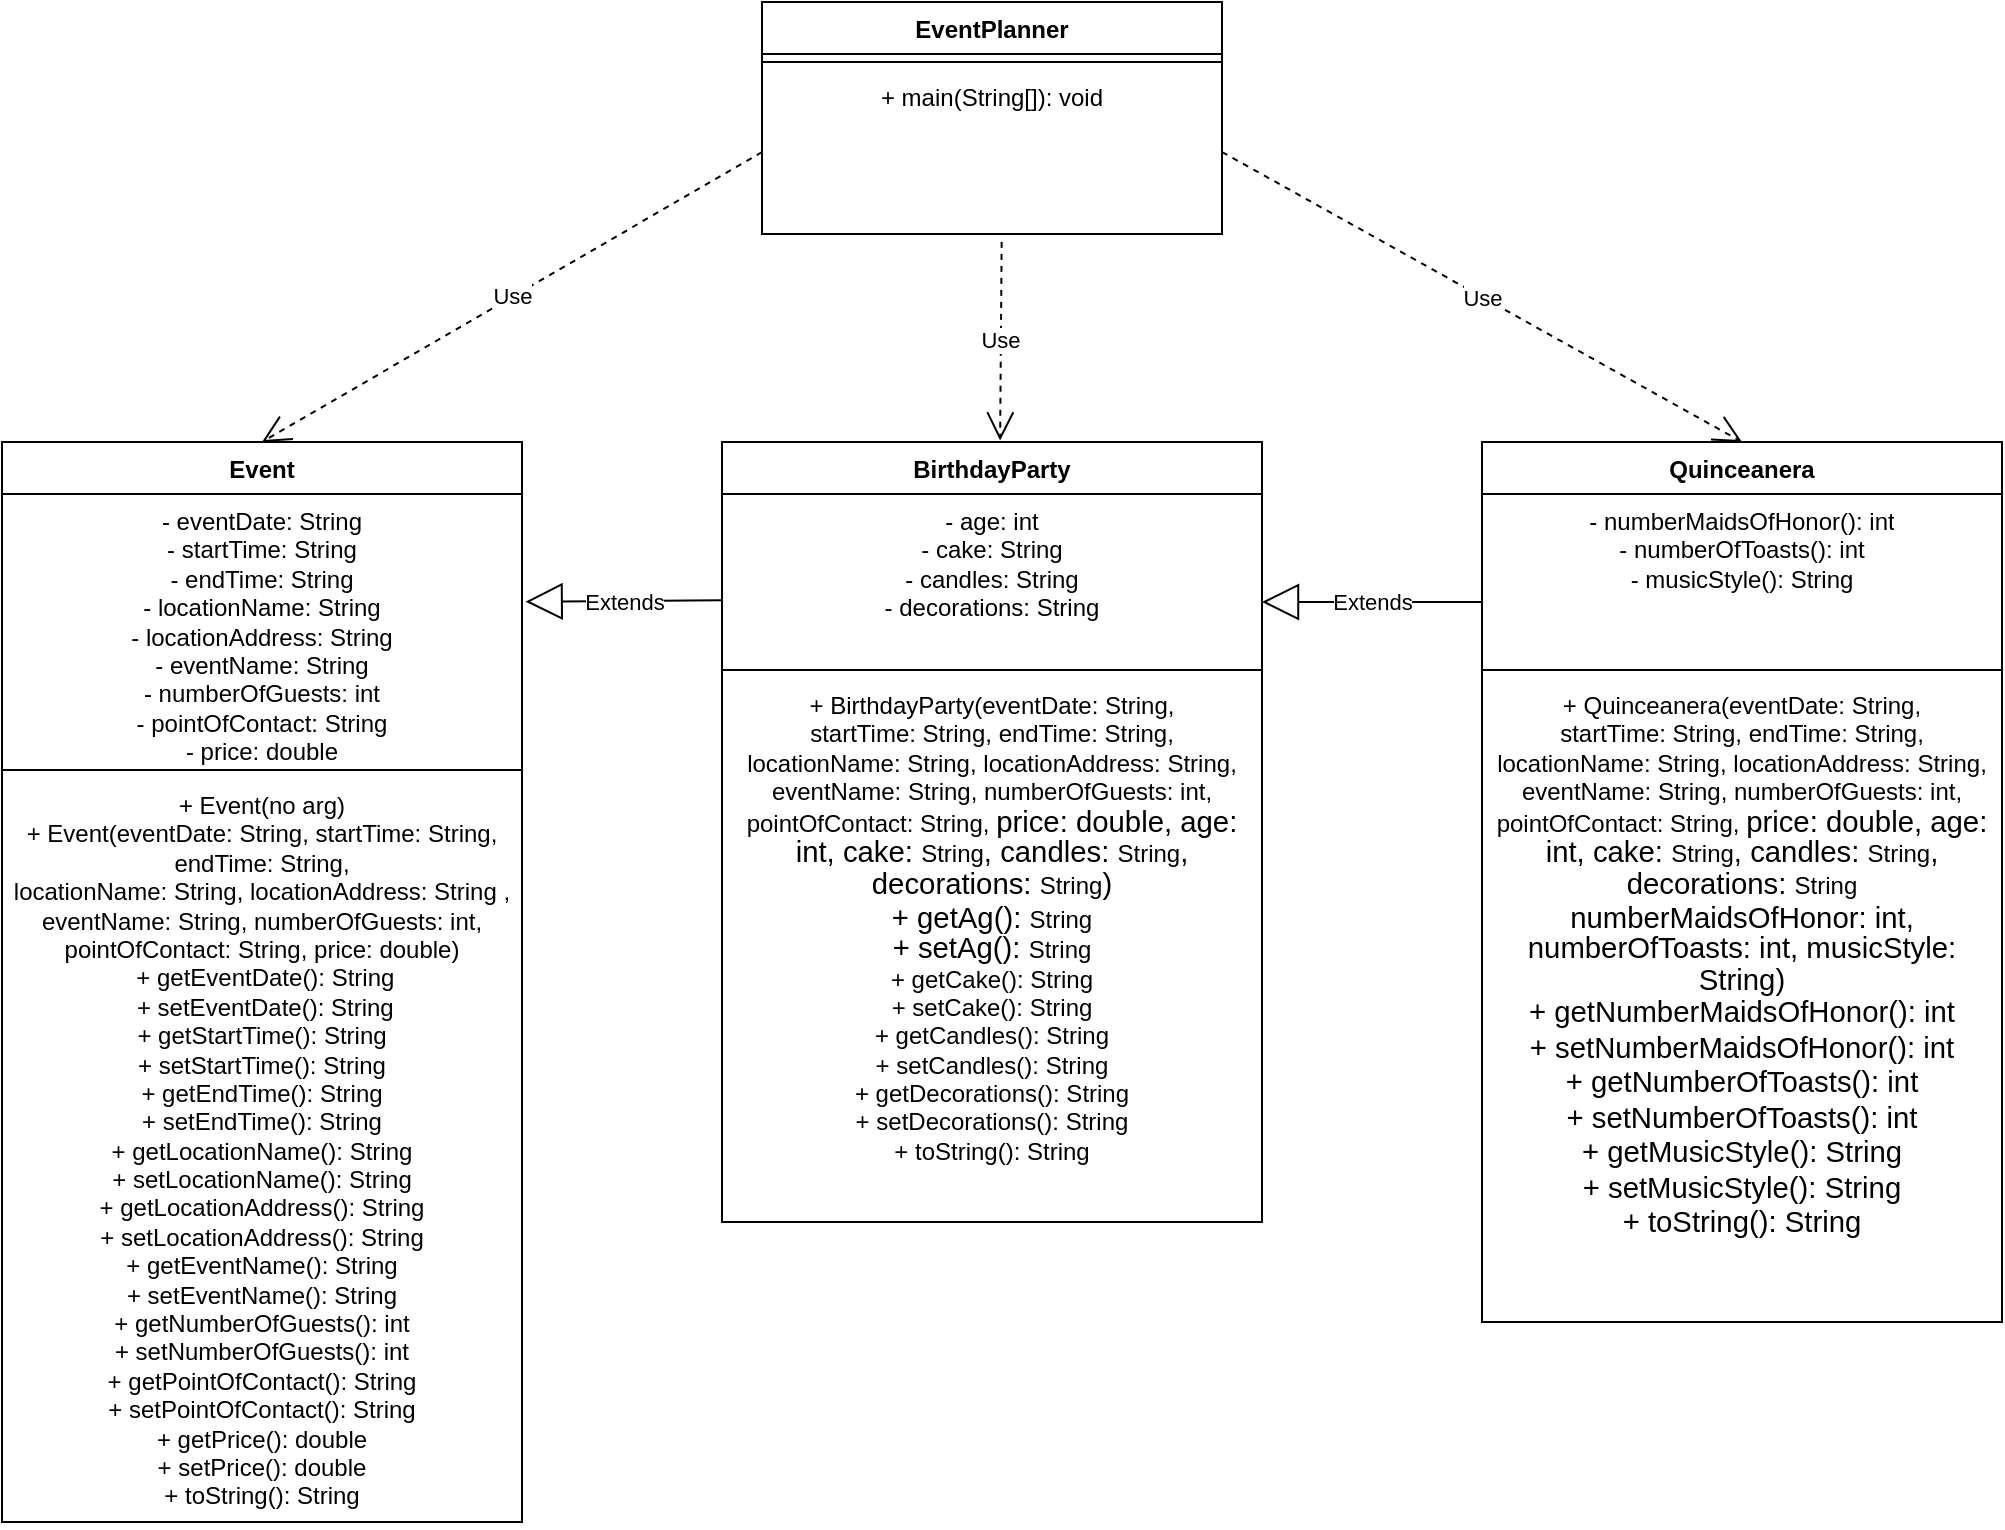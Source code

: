 <mxfile version="27.0.5">
  <diagram name="Page-1" id="OTbrOFiiqi_hw0rOwzVB">
    <mxGraphModel dx="1281" dy="626" grid="1" gridSize="10" guides="1" tooltips="1" connect="1" arrows="1" fold="1" page="1" pageScale="1" pageWidth="850" pageHeight="1100" math="0" shadow="0">
      <root>
        <mxCell id="0" />
        <mxCell id="1" parent="0" />
        <mxCell id="nl2sYCqCljGFuVJgemB5-2" value="Event" style="swimlane;fontStyle=1;align=center;verticalAlign=top;childLayout=stackLayout;horizontal=1;startSize=26;horizontalStack=0;resizeParent=1;resizeParentMax=0;resizeLast=0;collapsible=1;marginBottom=0;whiteSpace=wrap;html=1;" parent="1" vertex="1">
          <mxGeometry x="20" y="320" width="260" height="540" as="geometry" />
        </mxCell>
        <mxCell id="nl2sYCqCljGFuVJgemB5-3" value="- eventDate: String&lt;div&gt;- startTime: String&lt;/div&gt;&lt;div&gt;- endTime: String&lt;/div&gt;&lt;div&gt;- locationName: String&lt;/div&gt;&lt;div&gt;- locationAddress: String&lt;/div&gt;&lt;div&gt;- eventName: String&lt;/div&gt;&lt;div&gt;- numberOfGuests: int&lt;/div&gt;&lt;div&gt;- pointOfContact: String&lt;/div&gt;&lt;div&gt;- price: double&lt;/div&gt;" style="text;strokeColor=none;fillColor=none;align=center;verticalAlign=top;spacingLeft=4;spacingRight=4;overflow=hidden;rotatable=0;points=[[0,0.5],[1,0.5]];portConstraint=eastwest;whiteSpace=wrap;html=1;" parent="nl2sYCqCljGFuVJgemB5-2" vertex="1">
          <mxGeometry y="26" width="260" height="134" as="geometry" />
        </mxCell>
        <mxCell id="nl2sYCqCljGFuVJgemB5-4" value="" style="line;strokeWidth=1;fillColor=none;align=left;verticalAlign=middle;spacingTop=-1;spacingLeft=3;spacingRight=3;rotatable=0;labelPosition=right;points=[];portConstraint=eastwest;strokeColor=inherit;" parent="nl2sYCqCljGFuVJgemB5-2" vertex="1">
          <mxGeometry y="160" width="260" height="8" as="geometry" />
        </mxCell>
        <mxCell id="nl2sYCqCljGFuVJgemB5-5" value="+ Event(no arg)&lt;div&gt;+ Event(&lt;span style=&quot;background-color: transparent; color: light-dark(rgb(0, 0, 0), rgb(255, 255, 255));&quot;&gt;eventDate:&amp;nbsp;&lt;/span&gt;&lt;span style=&quot;background-color: transparent; color: light-dark(rgb(0, 0, 0), rgb(255, 255, 255));&quot;&gt;String&lt;/span&gt;&lt;span style=&quot;background-color: transparent; color: light-dark(rgb(0, 0, 0), rgb(255, 255, 255));&quot;&gt;, startTime:&amp;nbsp;&lt;/span&gt;&lt;span style=&quot;background-color: transparent; color: light-dark(rgb(0, 0, 0), rgb(255, 255, 255));&quot;&gt;String&lt;/span&gt;&lt;span style=&quot;background-color: transparent; color: light-dark(rgb(0, 0, 0), rgb(255, 255, 255));&quot;&gt;, endTime:&amp;nbsp;&lt;/span&gt;&lt;span style=&quot;background-color: transparent; color: light-dark(rgb(0, 0, 0), rgb(255, 255, 255));&quot;&gt;String&lt;/span&gt;&lt;span style=&quot;background-color: transparent; color: light-dark(rgb(0, 0, 0), rgb(255, 255, 255));&quot;&gt;, locationName:&amp;nbsp;&lt;/span&gt;&lt;span style=&quot;background-color: transparent; color: light-dark(rgb(0, 0, 0), rgb(255, 255, 255));&quot;&gt;String&lt;/span&gt;&lt;span style=&quot;background-color: transparent; color: light-dark(rgb(0, 0, 0), rgb(255, 255, 255));&quot;&gt;,&amp;nbsp;&lt;/span&gt;&lt;span style=&quot;background-color: transparent; color: light-dark(rgb(0, 0, 0), rgb(255, 255, 255));&quot;&gt;locationAddress:&amp;nbsp;&lt;/span&gt;&lt;span style=&quot;background-color: transparent; color: light-dark(rgb(0, 0, 0), rgb(255, 255, 255));&quot;&gt;String&amp;nbsp;&lt;/span&gt;&lt;span style=&quot;background-color: transparent; color: light-dark(rgb(0, 0, 0), rgb(255, 255, 255));&quot;&gt;, eventName:&amp;nbsp;&lt;/span&gt;&lt;span style=&quot;background-color: transparent; color: light-dark(rgb(0, 0, 0), rgb(255, 255, 255));&quot;&gt;String&lt;/span&gt;&lt;span style=&quot;background-color: transparent; color: light-dark(rgb(0, 0, 0), rgb(255, 255, 255));&quot;&gt;, numberOfGuests: int, pointOfContact:&amp;nbsp;&lt;/span&gt;&lt;span style=&quot;background-color: transparent; color: light-dark(rgb(0, 0, 0), rgb(255, 255, 255));&quot;&gt;String&lt;/span&gt;&lt;span style=&quot;background-color: transparent; color: light-dark(rgb(0, 0, 0), rgb(255, 255, 255));&quot;&gt;,&lt;/span&gt;&lt;span style=&quot;background-color: transparent; color: light-dark(rgb(0, 0, 0), rgb(255, 255, 255));&quot;&gt;&amp;nbsp;price: double)&lt;/span&gt;&lt;/div&gt;&lt;div&gt;&lt;span style=&quot;background-color: transparent; color: light-dark(rgb(0, 0, 0), rgb(255, 255, 255));&quot;&gt;&amp;nbsp;+ getEventDate(): String&lt;/span&gt;&lt;/div&gt;&lt;div&gt;&lt;div&gt;&lt;span style=&quot;background-color: transparent; color: light-dark(rgb(0, 0, 0), rgb(255, 255, 255));&quot;&gt;&amp;nbsp;+ setEventDate(): String&lt;/span&gt;&lt;/div&gt;&lt;div&gt;&lt;span style=&quot;background-color: transparent; color: light-dark(rgb(0, 0, 0), rgb(255, 255, 255));&quot;&gt;+ getStartTime(): String&lt;/span&gt;&lt;/div&gt;&lt;div&gt;&lt;div&gt;&lt;span style=&quot;background-color: transparent; color: light-dark(rgb(0, 0, 0), rgb(255, 255, 255));&quot;&gt;+ setStartTime(): String&lt;/span&gt;&lt;/div&gt;&lt;div&gt;&lt;span style=&quot;background-color: transparent; color: light-dark(rgb(0, 0, 0), rgb(255, 255, 255));&quot;&gt;+ getEndTime(): String&lt;/span&gt;&lt;/div&gt;&lt;div&gt;&lt;div&gt;&lt;span style=&quot;background-color: transparent; color: light-dark(rgb(0, 0, 0), rgb(255, 255, 255));&quot;&gt;+ setEndTime(): String&lt;/span&gt;&lt;/div&gt;&lt;div&gt;+ getLocationName(): String&lt;/div&gt;&lt;/div&gt;&lt;/div&gt;&lt;/div&gt;&lt;div&gt;+ setLocationName(): String&lt;/div&gt;&lt;div&gt;+ getLocationAddress(): String&lt;/div&gt;&lt;div&gt;+ setLocationAddress(): String&lt;/div&gt;&lt;div&gt;+ getEventName(): String&lt;/div&gt;&lt;div&gt;&lt;div&gt;+ setEventName(): String&lt;/div&gt;&lt;div&gt;+ getNumberOfGuests(): int&lt;/div&gt;&lt;/div&gt;&lt;div&gt;&lt;div&gt;+ setNumberOfGuests(): int&lt;/div&gt;&lt;/div&gt;&lt;div&gt;+ getPointOfContact(): String&lt;/div&gt;&lt;div&gt;+ setPointOfContact(): String&lt;/div&gt;&lt;div&gt;+ getPrice(): double&lt;/div&gt;&lt;div&gt;+ setPrice(): double&lt;/div&gt;&lt;div&gt;+ toString(): String&lt;/div&gt;" style="text;strokeColor=none;fillColor=none;align=center;verticalAlign=top;spacingLeft=4;spacingRight=4;overflow=hidden;rotatable=0;points=[[0,0.5],[1,0.5]];portConstraint=eastwest;whiteSpace=wrap;html=1;" parent="nl2sYCqCljGFuVJgemB5-2" vertex="1">
          <mxGeometry y="168" width="260" height="372" as="geometry" />
        </mxCell>
        <mxCell id="nl2sYCqCljGFuVJgemB5-7" value="BirthdayParty" style="swimlane;fontStyle=1;align=center;verticalAlign=top;childLayout=stackLayout;horizontal=1;startSize=26;horizontalStack=0;resizeParent=1;resizeParentMax=0;resizeLast=0;collapsible=1;marginBottom=0;whiteSpace=wrap;html=1;" parent="1" vertex="1">
          <mxGeometry x="380" y="320" width="270" height="390" as="geometry" />
        </mxCell>
        <mxCell id="nl2sYCqCljGFuVJgemB5-8" value="- age: int&lt;div&gt;- cake: String&lt;/div&gt;&lt;div&gt;- candles: String&lt;/div&gt;&lt;div&gt;- decorations: String&lt;/div&gt;" style="text;strokeColor=none;fillColor=none;align=center;verticalAlign=top;spacingLeft=4;spacingRight=4;overflow=hidden;rotatable=0;points=[[0,0.5],[1,0.5]];portConstraint=eastwest;whiteSpace=wrap;html=1;" parent="nl2sYCqCljGFuVJgemB5-7" vertex="1">
          <mxGeometry y="26" width="270" height="84" as="geometry" />
        </mxCell>
        <mxCell id="nl2sYCqCljGFuVJgemB5-9" value="" style="line;strokeWidth=1;fillColor=none;align=left;verticalAlign=middle;spacingTop=-1;spacingLeft=3;spacingRight=3;rotatable=0;labelPosition=right;points=[];portConstraint=eastwest;strokeColor=inherit;" parent="nl2sYCqCljGFuVJgemB5-7" vertex="1">
          <mxGeometry y="110" width="270" height="8" as="geometry" />
        </mxCell>
        <mxCell id="nl2sYCqCljGFuVJgemB5-10" value="+ BirthdayParty&lt;span style=&quot;background-color: transparent; color: light-dark(rgb(0, 0, 0), rgb(255, 255, 255));&quot;&gt;(eventDate:&amp;nbsp;&lt;/span&gt;String&lt;span style=&quot;background-color: transparent; color: light-dark(rgb(0, 0, 0), rgb(255, 255, 255));&quot;&gt;, startTime:&amp;nbsp;&lt;/span&gt;String&lt;span style=&quot;background-color: transparent; color: light-dark(rgb(0, 0, 0), rgb(255, 255, 255));&quot;&gt;, endTime:&amp;nbsp;&lt;/span&gt;String&lt;span style=&quot;background-color: transparent; color: light-dark(rgb(0, 0, 0), rgb(255, 255, 255));&quot;&gt;, locationName:&amp;nbsp;&lt;/span&gt;String&lt;span style=&quot;background-color: transparent; color: light-dark(rgb(0, 0, 0), rgb(255, 255, 255));&quot;&gt;,&amp;nbsp;&lt;/span&gt;&lt;span style=&quot;background-color: transparent; color: light-dark(rgb(0, 0, 0), rgb(255, 255, 255));&quot;&gt;locationAddress:&amp;nbsp;&lt;/span&gt;String&lt;span style=&quot;background-color: transparent; color: light-dark(rgb(0, 0, 0), rgb(255, 255, 255));&quot;&gt;, eventName:&amp;nbsp;&lt;/span&gt;String&lt;span style=&quot;background-color: transparent; color: light-dark(rgb(0, 0, 0), rgb(255, 255, 255));&quot;&gt;, numberOfGuests: int, pointOfContact: String,&amp;nbsp;&lt;/span&gt;&lt;span style=&quot;font-size:11.0pt;line-height:105%;font-family:&amp;quot;Aptos&amp;quot;,sans-serif;&lt;br/&gt;mso-ascii-theme-font:minor-latin;mso-fareast-font-family:Aptos;mso-fareast-theme-font:&lt;br/&gt;minor-latin;mso-hansi-theme-font:minor-latin;mso-bidi-font-family:&amp;quot;Times New Roman&amp;quot;;&lt;br/&gt;mso-bidi-theme-font:minor-bidi;mso-ansi-language:EN-US;mso-fareast-language:&lt;br/&gt;EN-US;mso-bidi-language:AR-SA&quot;&gt;price: double, age: int, cake:&amp;nbsp;&lt;span style=&quot;font-family: Helvetica; font-size: 12px;&quot;&gt;String&lt;/span&gt;, candles:&amp;nbsp;&lt;span style=&quot;font-family: Helvetica; font-size: 12px;&quot;&gt;String&lt;/span&gt;, decorations:&amp;nbsp;&lt;span style=&quot;font-family: Helvetica; font-size: 12px;&quot;&gt;String&lt;/span&gt;)&lt;/span&gt;&lt;div&gt;&lt;span style=&quot;font-size:11.0pt;line-height:105%;font-family:&amp;quot;Aptos&amp;quot;,sans-serif;&lt;br/&gt;mso-ascii-theme-font:minor-latin;mso-fareast-font-family:Aptos;mso-fareast-theme-font:&lt;br/&gt;minor-latin;mso-hansi-theme-font:minor-latin;mso-bidi-font-family:&amp;quot;Times New Roman&amp;quot;;&lt;br/&gt;mso-bidi-theme-font:minor-bidi;mso-ansi-language:EN-US;mso-fareast-language:&lt;br/&gt;EN-US;mso-bidi-language:AR-SA&quot;&gt;+ getAg():&amp;nbsp;&lt;/span&gt;&lt;span style=&quot;background-color: transparent; color: light-dark(rgb(0, 0, 0), rgb(255, 255, 255));&quot;&gt;String&lt;/span&gt;&lt;/div&gt;&lt;div&gt;&lt;div&gt;&lt;span style=&quot;font-size: 11pt; line-height: 15.4px; font-family: Aptos, sans-serif;&quot;&gt;+ setAg():&amp;nbsp;&lt;/span&gt;&lt;span style=&quot;background-color: transparent; color: light-dark(rgb(0, 0, 0), rgb(255, 255, 255));&quot;&gt;String&lt;/span&gt;&lt;/div&gt;&lt;/div&gt;&lt;div&gt;&lt;span style=&quot;background-color: transparent; color: light-dark(rgb(0, 0, 0), rgb(255, 255, 255));&quot;&gt;+ getCake(): String&lt;/span&gt;&lt;/div&gt;&lt;div&gt;&lt;div&gt;&lt;span style=&quot;background-color: transparent; color: light-dark(rgb(0, 0, 0), rgb(255, 255, 255));&quot;&gt;+ setCake(): String&lt;/span&gt;&lt;/div&gt;&lt;/div&gt;&lt;div&gt;&lt;span style=&quot;background-color: transparent; color: light-dark(rgb(0, 0, 0), rgb(255, 255, 255));&quot;&gt;+ getCandles(): String&lt;/span&gt;&lt;/div&gt;&lt;div&gt;&lt;div&gt;&lt;span style=&quot;background-color: transparent; color: light-dark(rgb(0, 0, 0), rgb(255, 255, 255));&quot;&gt;+ setCandles(): String&lt;/span&gt;&lt;/div&gt;&lt;/div&gt;&lt;div&gt;&lt;span style=&quot;background-color: transparent; color: light-dark(rgb(0, 0, 0), rgb(255, 255, 255));&quot;&gt;+ getDecorations(): String&lt;/span&gt;&lt;/div&gt;&lt;div&gt;&lt;div&gt;&lt;span style=&quot;background-color: transparent; color: light-dark(rgb(0, 0, 0), rgb(255, 255, 255));&quot;&gt;+ setDecorations(): String&lt;/span&gt;&lt;/div&gt;&lt;/div&gt;&lt;div&gt;+ toString(): String&lt;/div&gt;&lt;div&gt;&lt;span style=&quot;background-color: transparent; color: light-dark(rgb(0, 0, 0), rgb(255, 255, 255));&quot;&gt;&lt;br&gt;&lt;/span&gt;&lt;/div&gt;&lt;div&gt;&lt;span style=&quot;background-color: transparent; color: light-dark(rgb(0, 0, 0), rgb(255, 255, 255));&quot;&gt;&lt;br&gt;&lt;/span&gt;&lt;/div&gt;&lt;div&gt;&lt;span style=&quot;background-color: transparent; color: light-dark(rgb(0, 0, 0), rgb(255, 255, 255));&quot;&gt;&lt;br&gt;&lt;/span&gt;&lt;/div&gt;&lt;div&gt;&lt;span style=&quot;background-color: transparent; color: light-dark(rgb(0, 0, 0), rgb(255, 255, 255));&quot;&gt;&lt;br&gt;&lt;/span&gt;&lt;/div&gt;" style="text;strokeColor=none;fillColor=none;align=center;verticalAlign=top;spacingLeft=4;spacingRight=4;overflow=hidden;rotatable=0;points=[[0,0.5],[1,0.5]];portConstraint=eastwest;whiteSpace=wrap;html=1;" parent="nl2sYCqCljGFuVJgemB5-7" vertex="1">
          <mxGeometry y="118" width="270" height="272" as="geometry" />
        </mxCell>
        <mxCell id="nl2sYCqCljGFuVJgemB5-11" value="Quinceanera" style="swimlane;fontStyle=1;align=center;verticalAlign=top;childLayout=stackLayout;horizontal=1;startSize=26;horizontalStack=0;resizeParent=1;resizeParentMax=0;resizeLast=0;collapsible=1;marginBottom=0;whiteSpace=wrap;html=1;" parent="1" vertex="1">
          <mxGeometry x="760" y="320" width="260" height="440" as="geometry" />
        </mxCell>
        <mxCell id="nl2sYCqCljGFuVJgemB5-12" value="- numberMaidsOfHonor(): int&lt;div&gt;- numberOfToasts(): int&lt;/div&gt;&lt;div&gt;- musicStyle(): String&lt;/div&gt;" style="text;strokeColor=none;fillColor=none;align=center;verticalAlign=top;spacingLeft=4;spacingRight=4;overflow=hidden;rotatable=0;points=[[0,0.5],[1,0.5]];portConstraint=eastwest;whiteSpace=wrap;html=1;" parent="nl2sYCqCljGFuVJgemB5-11" vertex="1">
          <mxGeometry y="26" width="260" height="84" as="geometry" />
        </mxCell>
        <mxCell id="nl2sYCqCljGFuVJgemB5-13" value="" style="line;strokeWidth=1;fillColor=none;align=left;verticalAlign=middle;spacingTop=-1;spacingLeft=3;spacingRight=3;rotatable=0;labelPosition=right;points=[];portConstraint=eastwest;strokeColor=inherit;" parent="nl2sYCqCljGFuVJgemB5-11" vertex="1">
          <mxGeometry y="110" width="260" height="8" as="geometry" />
        </mxCell>
        <mxCell id="nl2sYCqCljGFuVJgemB5-14" value="+ Quinceanera&lt;span style=&quot;color: light-dark(rgb(0, 0, 0), rgb(255, 255, 255)); background-color: transparent;&quot;&gt;(eventDate:&amp;nbsp;&lt;/span&gt;String&lt;span style=&quot;color: light-dark(rgb(0, 0, 0), rgb(255, 255, 255)); background-color: transparent;&quot;&gt;, startTime:&amp;nbsp;&lt;/span&gt;String&lt;span style=&quot;color: light-dark(rgb(0, 0, 0), rgb(255, 255, 255)); background-color: transparent;&quot;&gt;, endTime:&amp;nbsp;&lt;/span&gt;String&lt;span style=&quot;color: light-dark(rgb(0, 0, 0), rgb(255, 255, 255)); background-color: transparent;&quot;&gt;, locationName:&amp;nbsp;&lt;/span&gt;String&lt;span style=&quot;color: light-dark(rgb(0, 0, 0), rgb(255, 255, 255)); background-color: transparent;&quot;&gt;,&amp;nbsp;&lt;/span&gt;&lt;span style=&quot;color: light-dark(rgb(0, 0, 0), rgb(255, 255, 255)); background-color: transparent;&quot;&gt;locationAddress:&amp;nbsp;&lt;/span&gt;String&lt;span style=&quot;color: light-dark(rgb(0, 0, 0), rgb(255, 255, 255)); background-color: transparent;&quot;&gt;, eventName:&amp;nbsp;&lt;/span&gt;String&lt;span style=&quot;color: light-dark(rgb(0, 0, 0), rgb(255, 255, 255)); background-color: transparent;&quot;&gt;, numberOfGuests: int, pointOfContact: String,&amp;nbsp;&lt;/span&gt;&lt;span style=&quot;font-size: 11pt; line-height: 15.4px; font-family: Aptos, sans-serif;&quot;&gt;price: double, age: int, cake:&amp;nbsp;&lt;span style=&quot;font-family: Helvetica; font-size: 12px;&quot;&gt;String&lt;/span&gt;, candles:&amp;nbsp;&lt;span style=&quot;font-family: Helvetica; font-size: 12px;&quot;&gt;String&lt;/span&gt;, decorations:&amp;nbsp;&lt;span style=&quot;font-family: Helvetica; font-size: 12px;&quot;&gt;String&lt;/span&gt;&lt;/span&gt;&lt;div&gt;&lt;span style=&quot;font-size: 11pt; line-height: 15.4px; font-family: Aptos, sans-serif;&quot;&gt;numberMaidsOfHonor: int, numberOfToasts: int, musicStyle: String)&lt;/span&gt;&lt;/div&gt;&lt;div&gt;&lt;font face=&quot;Aptos, sans-serif&quot;&gt;&lt;span style=&quot;font-size: 14.667px;&quot;&gt;+ getNumberMaidsOfHonor(): int&lt;/span&gt;&lt;/font&gt;&lt;/div&gt;&lt;div&gt;&lt;div&gt;&lt;font face=&quot;Aptos, sans-serif&quot;&gt;&lt;span style=&quot;font-size: 14.667px;&quot;&gt;+ setNumberMaidsOfHonor(): int&lt;/span&gt;&lt;/font&gt;&lt;/div&gt;&lt;div&gt;&lt;font face=&quot;Aptos, sans-serif&quot;&gt;&lt;span style=&quot;font-size: 14.667px;&quot;&gt;+ getNumberOfToasts(): int&lt;/span&gt;&lt;/font&gt;&lt;/div&gt;&lt;div&gt;&lt;div&gt;&lt;font face=&quot;Aptos, sans-serif&quot;&gt;&lt;span style=&quot;font-size: 14.667px;&quot;&gt;+ setNumberOfToasts(): int&lt;/span&gt;&lt;/font&gt;&lt;/div&gt;&lt;/div&gt;&lt;div&gt;&lt;font face=&quot;Aptos, sans-serif&quot;&gt;&lt;span style=&quot;font-size: 14.667px;&quot;&gt;+ getMusicStyle(): String&lt;/span&gt;&lt;/font&gt;&lt;/div&gt;&lt;div&gt;&lt;div&gt;&lt;font face=&quot;Aptos, sans-serif&quot;&gt;&lt;span style=&quot;font-size: 14.667px;&quot;&gt;+ setMusicStyle(): String&lt;/span&gt;&lt;/font&gt;&lt;/div&gt;&lt;/div&gt;&lt;div&gt;&lt;font face=&quot;Aptos, sans-serif&quot;&gt;&lt;span style=&quot;font-size: 14.667px;&quot;&gt;+ toString(): String&lt;/span&gt;&lt;/font&gt;&lt;/div&gt;&lt;div&gt;&lt;font face=&quot;Aptos, sans-serif&quot;&gt;&lt;span style=&quot;font-size: 14.667px;&quot;&gt;&lt;br&gt;&lt;/span&gt;&lt;/font&gt;&lt;/div&gt;&lt;div&gt;&lt;font face=&quot;Aptos, sans-serif&quot;&gt;&lt;span style=&quot;font-size: 14.667px;&quot;&gt;&lt;br&gt;&lt;/span&gt;&lt;/font&gt;&lt;/div&gt;&lt;div&gt;&lt;font face=&quot;Aptos, sans-serif&quot;&gt;&lt;span style=&quot;font-size: 14.667px;&quot;&gt;&lt;br&gt;&lt;/span&gt;&lt;/font&gt;&lt;/div&gt;&lt;div&gt;&lt;span style=&quot;font-size: 11pt; line-height: 15.4px; font-family: Aptos, sans-serif;&quot;&gt;&lt;br&gt;&lt;/span&gt;&lt;/div&gt;&lt;/div&gt;" style="text;strokeColor=none;fillColor=none;align=center;verticalAlign=top;spacingLeft=4;spacingRight=4;overflow=hidden;rotatable=0;points=[[0,0.5],[1,0.5]];portConstraint=eastwest;whiteSpace=wrap;html=1;" parent="nl2sYCqCljGFuVJgemB5-11" vertex="1">
          <mxGeometry y="118" width="260" height="322" as="geometry" />
        </mxCell>
        <mxCell id="nl2sYCqCljGFuVJgemB5-16" value="EventPlanner" style="swimlane;fontStyle=1;align=center;verticalAlign=top;childLayout=stackLayout;horizontal=1;startSize=26;horizontalStack=0;resizeParent=1;resizeParentMax=0;resizeLast=0;collapsible=1;marginBottom=0;whiteSpace=wrap;html=1;" parent="1" vertex="1">
          <mxGeometry x="400" y="100" width="230" height="116" as="geometry" />
        </mxCell>
        <mxCell id="nl2sYCqCljGFuVJgemB5-18" value="" style="line;strokeWidth=1;fillColor=none;align=left;verticalAlign=middle;spacingTop=-1;spacingLeft=3;spacingRight=3;rotatable=0;labelPosition=right;points=[];portConstraint=eastwest;strokeColor=inherit;" parent="nl2sYCqCljGFuVJgemB5-16" vertex="1">
          <mxGeometry y="26" width="230" height="8" as="geometry" />
        </mxCell>
        <mxCell id="nl2sYCqCljGFuVJgemB5-19" value="+ main(String[]): void" style="text;strokeColor=none;fillColor=none;align=center;verticalAlign=top;spacingLeft=4;spacingRight=4;overflow=hidden;rotatable=0;points=[[0,0.5],[1,0.5]];portConstraint=eastwest;whiteSpace=wrap;html=1;" parent="nl2sYCqCljGFuVJgemB5-16" vertex="1">
          <mxGeometry y="34" width="230" height="82" as="geometry" />
        </mxCell>
        <mxCell id="nl2sYCqCljGFuVJgemB5-34" value="Extends" style="endArrow=block;endSize=16;endFill=0;html=1;rounded=0;exitX=-0.001;exitY=0.633;exitDx=0;exitDy=0;exitPerimeter=0;entryX=1.007;entryY=0.402;entryDx=0;entryDy=0;entryPerimeter=0;" parent="1" source="nl2sYCqCljGFuVJgemB5-8" target="nl2sYCqCljGFuVJgemB5-3" edge="1">
          <mxGeometry width="160" relative="1" as="geometry">
            <mxPoint x="420" y="210" as="sourcePoint" />
            <mxPoint x="580" y="210" as="targetPoint" />
          </mxGeometry>
        </mxCell>
        <mxCell id="nl2sYCqCljGFuVJgemB5-35" value="Extends" style="endArrow=block;endSize=16;endFill=0;html=1;rounded=0;" parent="1" edge="1">
          <mxGeometry width="160" relative="1" as="geometry">
            <mxPoint x="760" y="400" as="sourcePoint" />
            <mxPoint x="650" y="400" as="targetPoint" />
          </mxGeometry>
        </mxCell>
        <mxCell id="nl2sYCqCljGFuVJgemB5-36" value="Use" style="endArrow=open;endSize=12;dashed=1;html=1;rounded=0;exitX=0;exitY=0.5;exitDx=0;exitDy=0;entryX=0.5;entryY=0;entryDx=0;entryDy=0;" parent="1" source="nl2sYCqCljGFuVJgemB5-19" target="nl2sYCqCljGFuVJgemB5-2" edge="1">
          <mxGeometry width="160" relative="1" as="geometry">
            <mxPoint x="420" y="210" as="sourcePoint" />
            <mxPoint x="580" y="210" as="targetPoint" />
          </mxGeometry>
        </mxCell>
        <mxCell id="nl2sYCqCljGFuVJgemB5-37" value="Use" style="endArrow=open;endSize=12;dashed=1;html=1;rounded=0;exitX=1;exitY=0.5;exitDx=0;exitDy=0;entryX=0.5;entryY=0;entryDx=0;entryDy=0;" parent="1" source="nl2sYCqCljGFuVJgemB5-19" target="nl2sYCqCljGFuVJgemB5-11" edge="1">
          <mxGeometry width="160" relative="1" as="geometry">
            <mxPoint x="1000" y="120" as="sourcePoint" />
            <mxPoint x="750" y="405" as="targetPoint" />
          </mxGeometry>
        </mxCell>
        <mxCell id="nl2sYCqCljGFuVJgemB5-38" value="Use" style="endArrow=open;endSize=12;dashed=1;html=1;rounded=0;exitX=0.521;exitY=1.048;exitDx=0;exitDy=0;entryX=0.515;entryY=-0.002;entryDx=0;entryDy=0;exitPerimeter=0;entryPerimeter=0;" parent="1" source="nl2sYCqCljGFuVJgemB5-19" target="nl2sYCqCljGFuVJgemB5-7" edge="1">
          <mxGeometry width="160" relative="1" as="geometry">
            <mxPoint x="700" y="170" as="sourcePoint" />
            <mxPoint x="450" y="455" as="targetPoint" />
          </mxGeometry>
        </mxCell>
      </root>
    </mxGraphModel>
  </diagram>
</mxfile>
